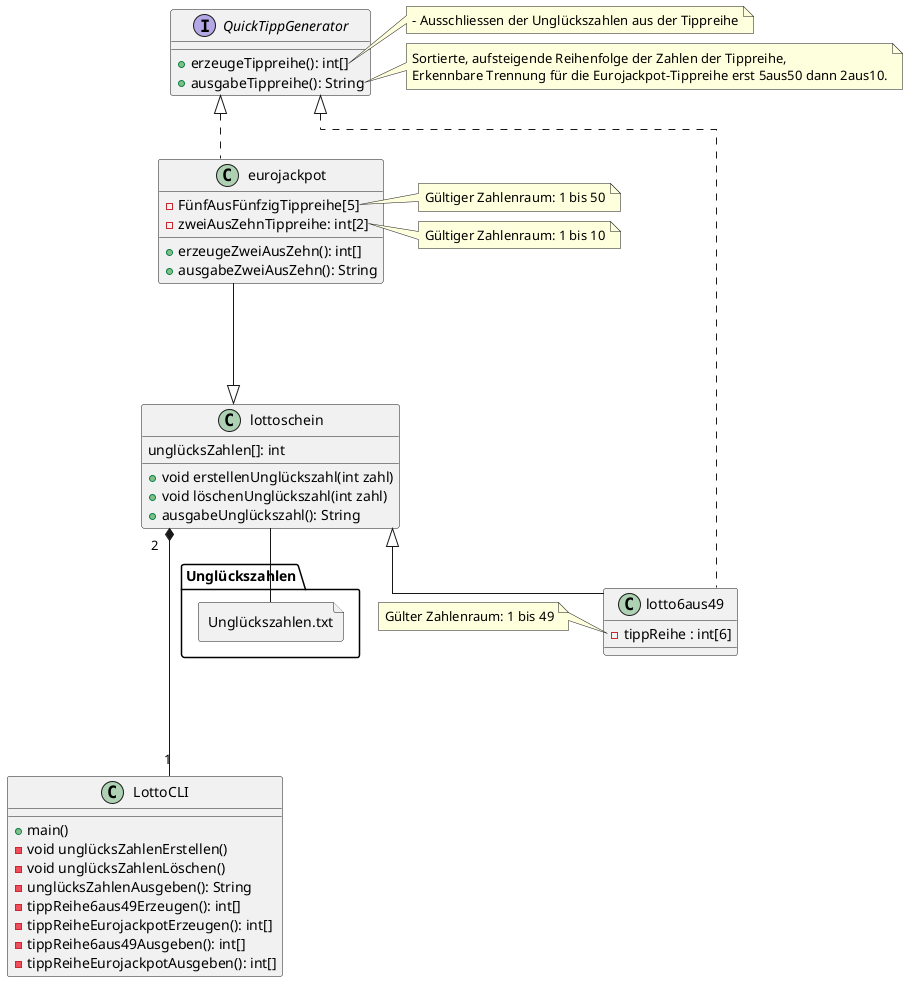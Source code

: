 @startuml
allowmixing
skinparam linetype ortho

class LottoCLI {
   + main()
   - void unglücksZahlenErstellen()
   - void unglücksZahlenLöschen()
   - unglücksZahlenAusgeben(): String
   - tippReihe6aus49Erzeugen(): int[]
   - tippReiheEurojackpotErzeugen(): int[]
   - tippReihe6aus49Ausgeben(): int[]
   - tippReiheEurojackpotAusgeben(): int[]
}

class lottoschein{
    unglücksZahlen[]: int

    + void erstellenUnglückszahl(int zahl)
    + void löschenUnglückszahl(int zahl)
    + ausgabeUnglückszahl(): String
}

class lotto6aus49 extends lottoschein implements QuickTippGenerator{
    - tippReihe : int[6]
}

class eurojackpot extends lottoschein implements QuickTippGenerator{
    - FünfAusFünfzigTippreihe[5]
    - zweiAusZehnTippreihe: int[2]
    + erzeugeZweiAusZehn(): int[]
    + ausgabeZweiAusZehn(): String
    }

interface QuickTippGenerator{
    + erzeugeTippreihe(): int[]
    + ausgabeTippreihe(): String
}

file "Unglückszahlen.txt"

note right of QuickTippGenerator::erzeugeTippreihe
- Ausschliessen der Unglückszahlen aus der Tippreihe
end note

note right of QuickTippGenerator::ausgabeTippreihe
    Sortierte, aufsteigende Reihenfolge der Zahlen der Tippreihe,
    Erkennbare Trennung für die Eurojackpot-Tippreihe erst 5aus50 dann 2aus10.
end note

note right of LottoCLI::auswahlLottoSpiel
- Wenn User nichts angibt,
   wird Lotto 6aus49 ausgewählt
- Ungültiger Eingabeparameter:
   Fehlermeldung mit Usereingabe
end note

note left of lottoschein::erstellenUnglückszahlen
- Gültiger Zahlenraum: 1 bis 50
- Fehlermeldung bei Angabe einer Zahl
   außerhalb des gültigen Zahlenraums:
   Ausgabe des gültigen Zahlenraums
end note

note left of lotto6aus49::tippReihe
Gülter Zahlenraum: 1 bis 49
end note

note left of eurojackpot::FünfAusFünfzigTippreihe
Gültiger Zahlenraum: 1 bis 50
end note

note left of eurojackpot::zweiAusZehnTippreihe
Gültiger Zahlenraum: 1 bis 10
end note

note right of LottoCLI::tippReihe6aus49Erzeugen
Solange Tippreihe erzeugen bis User Eingabe stoppt
end note

eurojackpot -[hidden]-> QuickTippGenerator
eurojackpot -[hidden]--> lottoschein
lottoschein "2" *---- "1" LottoCLI
lottoschein -- "Unglückszahlen.txt"

lottoschein -[hidden]- lotto6aus49
@enduml

